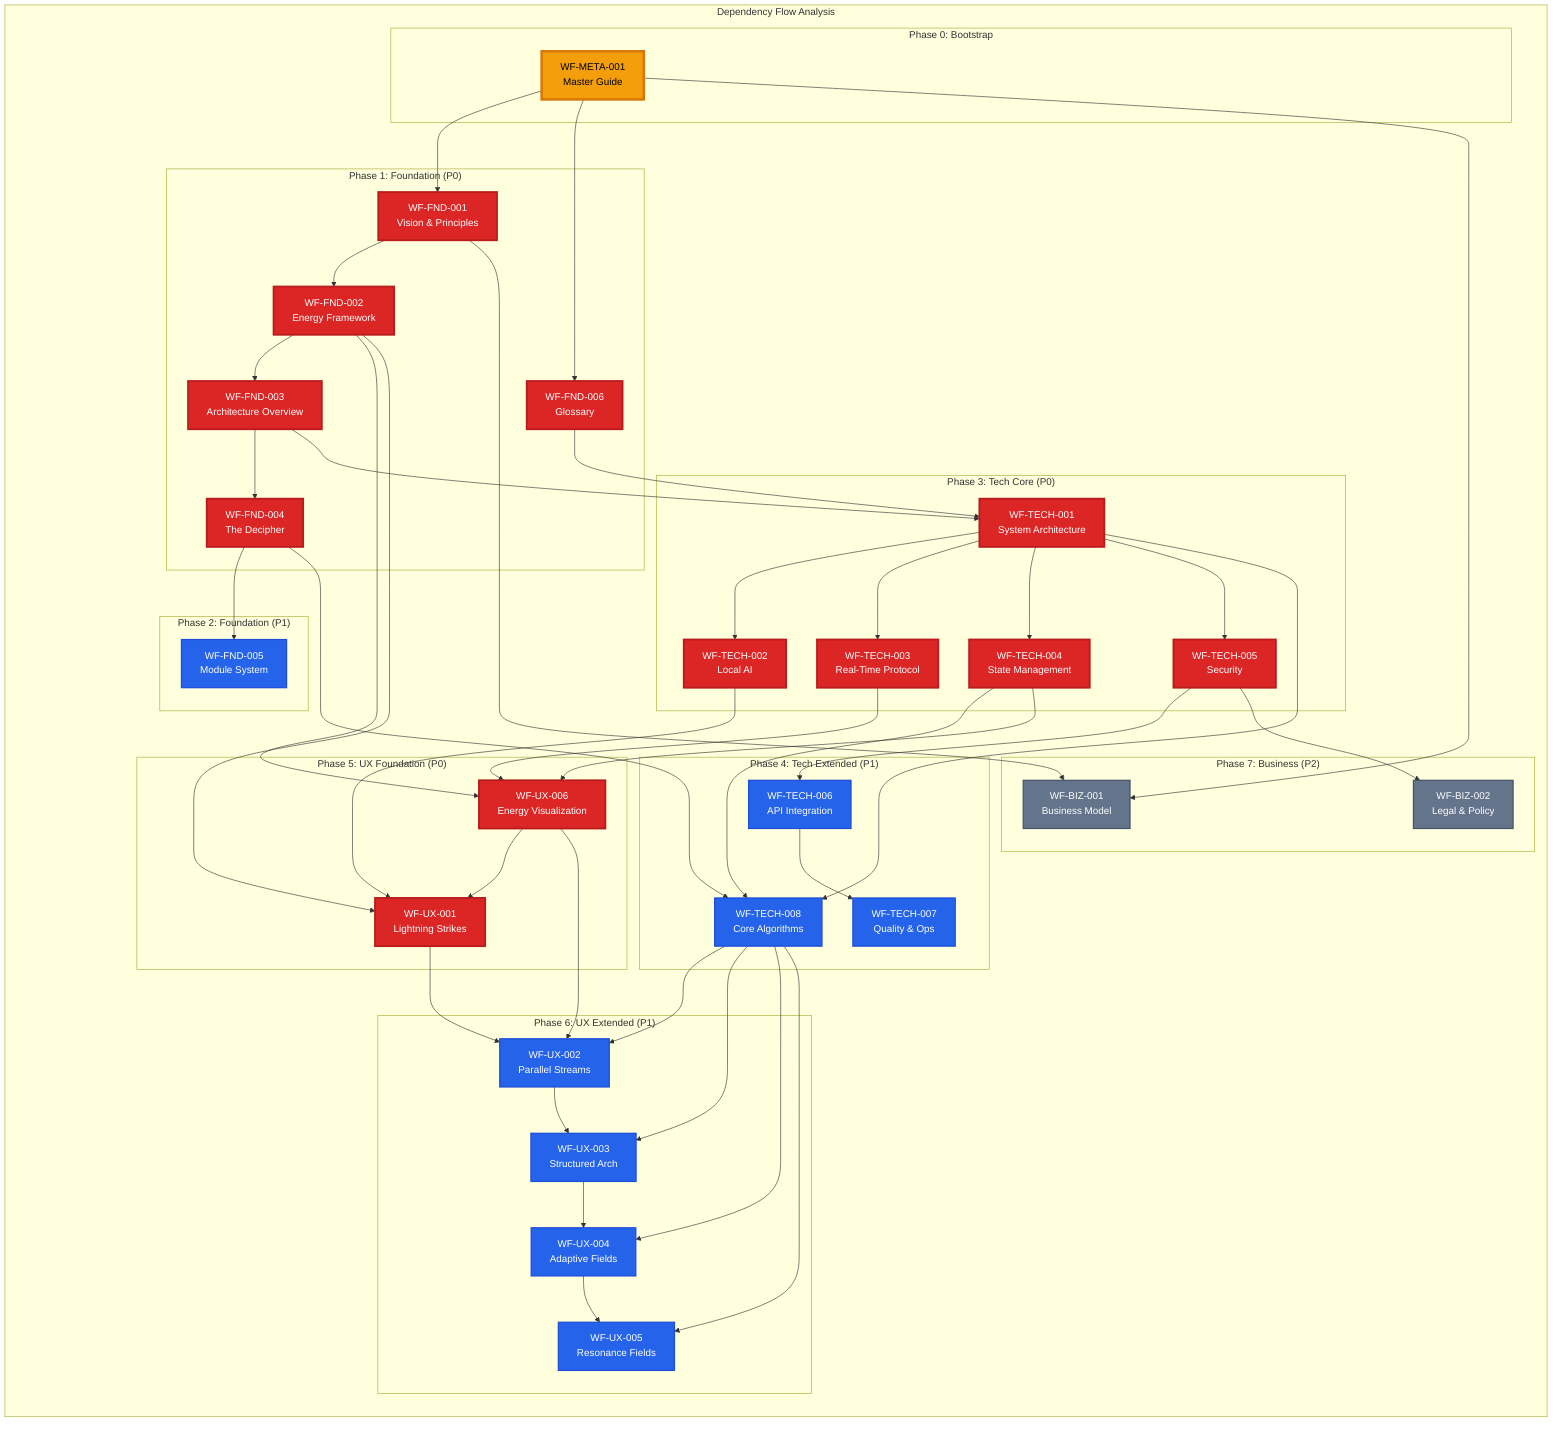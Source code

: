 graph LR
    subgraph "Dependency Flow Analysis"
        subgraph "Phase 0: Bootstrap"
            META[WF-META-001<br/>Master Guide]
        end
        
        subgraph "Phase 1: Foundation (P0)"
            FND1[WF-FND-001<br/>Vision & Principles]
            FND2[WF-FND-002<br/>Energy Framework]
            FND3[WF-FND-003<br/>Architecture Overview]
            FND4[WF-FND-004<br/>The Decipher]
            FND6[WF-FND-006<br/>Glossary]
        end
        
        subgraph "Phase 2: Foundation (P1)"
            FND5[WF-FND-005<br/>Module System]
        end
        
        subgraph "Phase 3: Tech Core (P0)"
            TECH1[WF-TECH-001<br/>System Architecture]
            TECH2[WF-TECH-002<br/>Local AI]
            TECH3[WF-TECH-003<br/>Real-Time Protocol]
            TECH4[WF-TECH-004<br/>State Management]
            TECH5[WF-TECH-005<br/>Security]
        end
        
        subgraph "Phase 4: Tech Extended (P1)"
            TECH6[WF-TECH-006<br/>API Integration]
            TECH7[WF-TECH-007<br/>Quality & Ops]
            TECH8[WF-TECH-008<br/>Core Algorithms]
        end
        
        subgraph "Phase 5: UX Foundation (P0)"
            UX6[WF-UX-006<br/>Energy Visualization]
            UX1[WF-UX-001<br/>Lightning Strikes]
        end
        
        subgraph "Phase 6: UX Extended (P1)"
            UX2[WF-UX-002<br/>Parallel Streams]
            UX3[WF-UX-003<br/>Structured Arch]
            UX4[WF-UX-004<br/>Adaptive Fields]
            UX5[WF-UX-005<br/>Resonance Fields]
        end
        
        subgraph "Phase 7: Business (P2)"
            BIZ1[WF-BIZ-001<br/>Business Model]
            BIZ2[WF-BIZ-002<br/>Legal & Policy]
        end
    end
    
    %% Critical Path Dependencies
    META --> FND1
    META --> FND6
    FND1 --> FND2
    FND2 --> FND3
    FND3 --> FND4
    FND4 --> FND5
    
    %% Tech Dependencies
    FND3 --> TECH1
    FND6 --> TECH1
    TECH1 --> TECH2
    TECH1 --> TECH3
    TECH1 --> TECH4
    TECH1 --> TECH5
    TECH5 --> TECH6
    TECH6 --> TECH7
    FND4 --> TECH8
    TECH1 --> TECH8
    TECH4 --> TECH8
    
    %% UX Dependencies
    FND2 --> UX6
    TECH3 --> UX6
    TECH4 --> UX6
    UX6 --> UX1
    TECH2 --> UX1
    FND2 --> UX1
    UX1 --> UX2
    UX6 --> UX2
    TECH8 --> UX2
    UX2 --> UX3
    TECH8 --> UX3
    UX3 --> UX4
    TECH8 --> UX4
    UX4 --> UX5
    TECH8 --> UX5
    
    %% Business Dependencies
    META --> BIZ1
    FND1 --> BIZ1
    TECH5 --> BIZ2
    
    %% Styling
    classDef meta fill:#f59e0b,stroke:#d97706,stroke-width:4px,color:#000
    classDef p0 fill:#dc2626,stroke:#b91c1c,stroke-width:3px,color:#fff
    classDef p1 fill:#2563eb,stroke:#1d4ed8,stroke-width:2px,color:#fff
    classDef p2 fill:#64748b,stroke:#475569,stroke-width:2px,color:#fff
    
    class META meta
    class FND1,FND2,FND3,FND4,FND6,TECH1,TECH2,TECH3,TECH4,TECH5,UX6,UX1 p0
    class FND5,TECH6,TECH7,TECH8,UX2,UX3,UX4,UX5 p1
    class BIZ1,BIZ2 p2